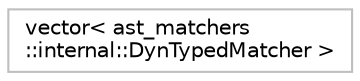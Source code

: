 digraph "Graphical Class Hierarchy"
{
 // LATEX_PDF_SIZE
  bgcolor="transparent";
  edge [fontname="Helvetica",fontsize="10",labelfontname="Helvetica",labelfontsize="10"];
  node [fontname="Helvetica",fontsize="10",shape=record];
  rankdir="LR";
  Node0 [label="vector\< ast_matchers\l::internal::DynTypedMatcher \>",height=0.2,width=0.4,color="grey75",tooltip=" "];
}

